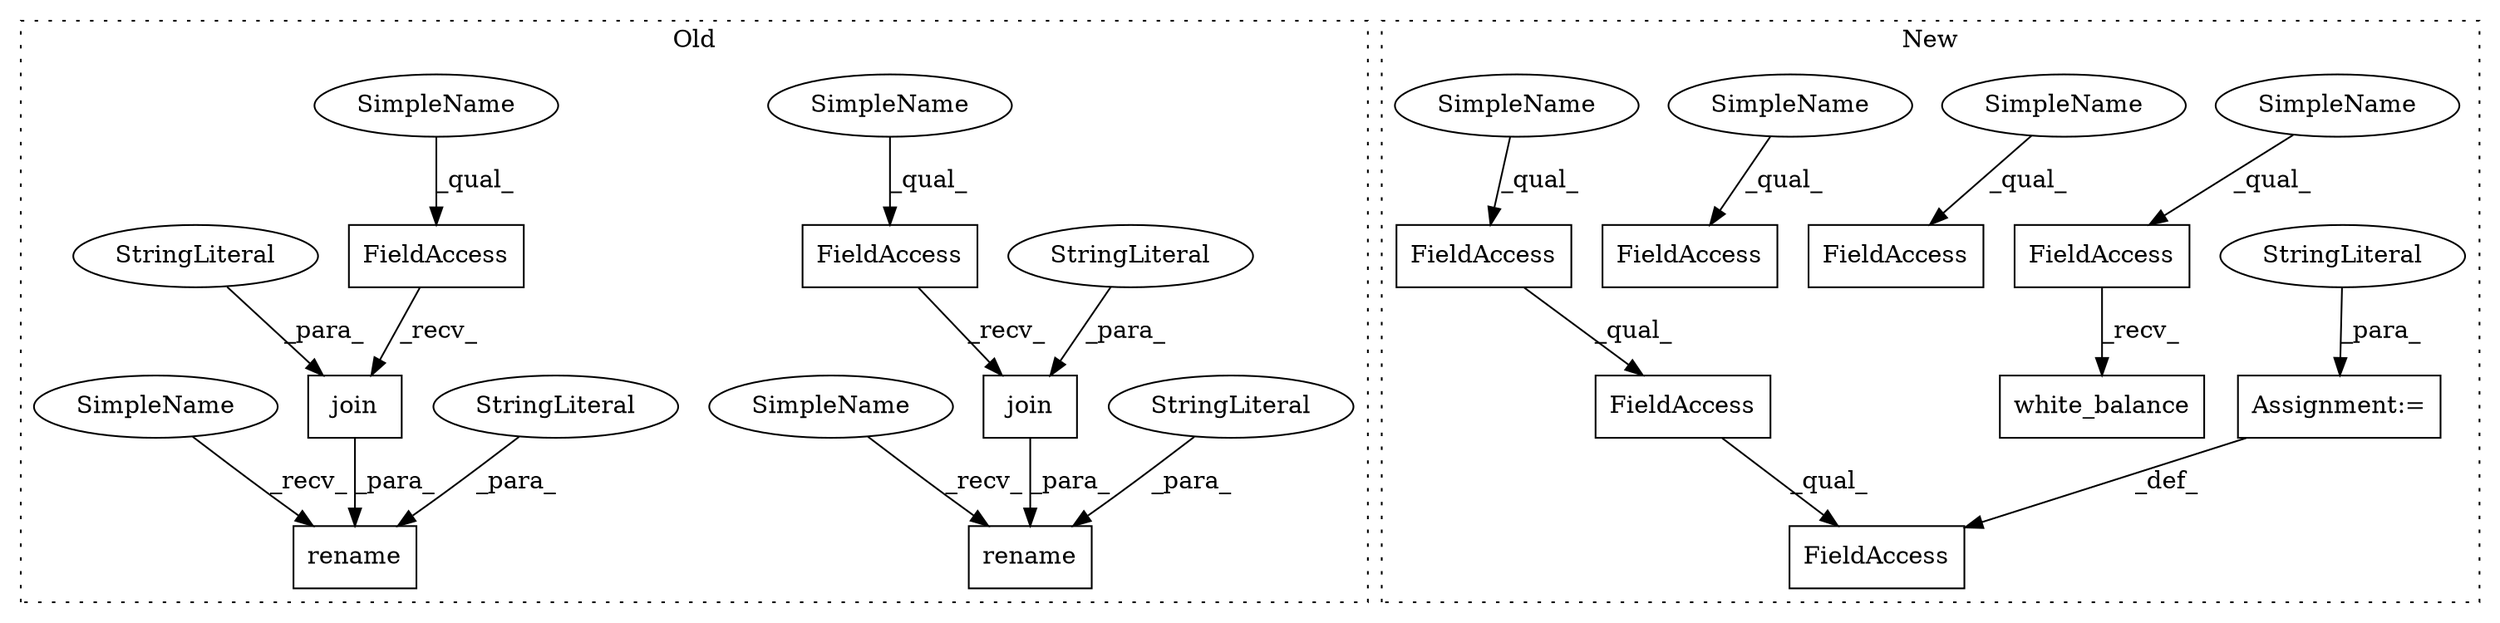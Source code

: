 digraph G {
subgraph cluster0 {
1 [label="join" a="32" s="76454,76493" l="5,1" shape="box"];
3 [label="rename" a="32" s="76414,76494" l="7,1" shape="box"];
4 [label="FieldAccess" a="22" s="76446" l="7" shape="box"];
5 [label="rename" a="32" s="76504,76576" l="7,1" shape="box"];
8 [label="FieldAccess" a="22" s="76532" l="7" shape="box"];
13 [label="join" a="32" s="76540,76575" l="5,1" shape="box"];
14 [label="StringLiteral" a="45" s="76421" l="24" shape="ellipse"];
15 [label="StringLiteral" a="45" s="76511" l="20" shape="ellipse"];
16 [label="StringLiteral" a="45" s="76555" l="20" shape="ellipse"];
19 [label="StringLiteral" a="45" s="76469" l="24" shape="ellipse"];
24 [label="SimpleName" a="42" s="76532" l="2" shape="ellipse"];
25 [label="SimpleName" a="42" s="76446" l="2" shape="ellipse"];
26 [label="SimpleName" a="42" s="76501" l="2" shape="ellipse"];
27 [label="SimpleName" a="42" s="76411" l="2" shape="ellipse"];
label = "Old";
style="dotted";
}
subgraph cluster1 {
2 [label="white_balance" a="32" s="70503,70571" l="14,2" shape="box"];
6 [label="FieldAccess" a="22" s="70487" l="15" shape="box"];
7 [label="FieldAccess" a="22" s="70281" l="15" shape="box"];
9 [label="FieldAccess" a="22" s="70095" l="15" shape="box"];
10 [label="FieldAccess" a="22" s="70095" l="22" shape="box"];
11 [label="FieldAccess" a="22" s="70095" l="28" shape="box"];
12 [label="FieldAccess" a="22" s="70139" l="15" shape="box"];
17 [label="Assignment:=" a="7" s="70123" l="1" shape="box"];
18 [label="StringLiteral" a="45" s="70124" l="7" shape="ellipse"];
20 [label="SimpleName" a="42" s="70487" l="7" shape="ellipse"];
21 [label="SimpleName" a="42" s="70139" l="7" shape="ellipse"];
22 [label="SimpleName" a="42" s="70281" l="7" shape="ellipse"];
23 [label="SimpleName" a="42" s="70095" l="7" shape="ellipse"];
label = "New";
style="dotted";
}
1 -> 3 [label="_para_"];
4 -> 1 [label="_recv_"];
6 -> 2 [label="_recv_"];
8 -> 13 [label="_recv_"];
9 -> 10 [label="_qual_"];
10 -> 11 [label="_qual_"];
13 -> 5 [label="_para_"];
14 -> 3 [label="_para_"];
15 -> 5 [label="_para_"];
16 -> 13 [label="_para_"];
17 -> 11 [label="_def_"];
18 -> 17 [label="_para_"];
19 -> 1 [label="_para_"];
20 -> 6 [label="_qual_"];
21 -> 12 [label="_qual_"];
22 -> 7 [label="_qual_"];
23 -> 9 [label="_qual_"];
24 -> 8 [label="_qual_"];
25 -> 4 [label="_qual_"];
26 -> 5 [label="_recv_"];
27 -> 3 [label="_recv_"];
}